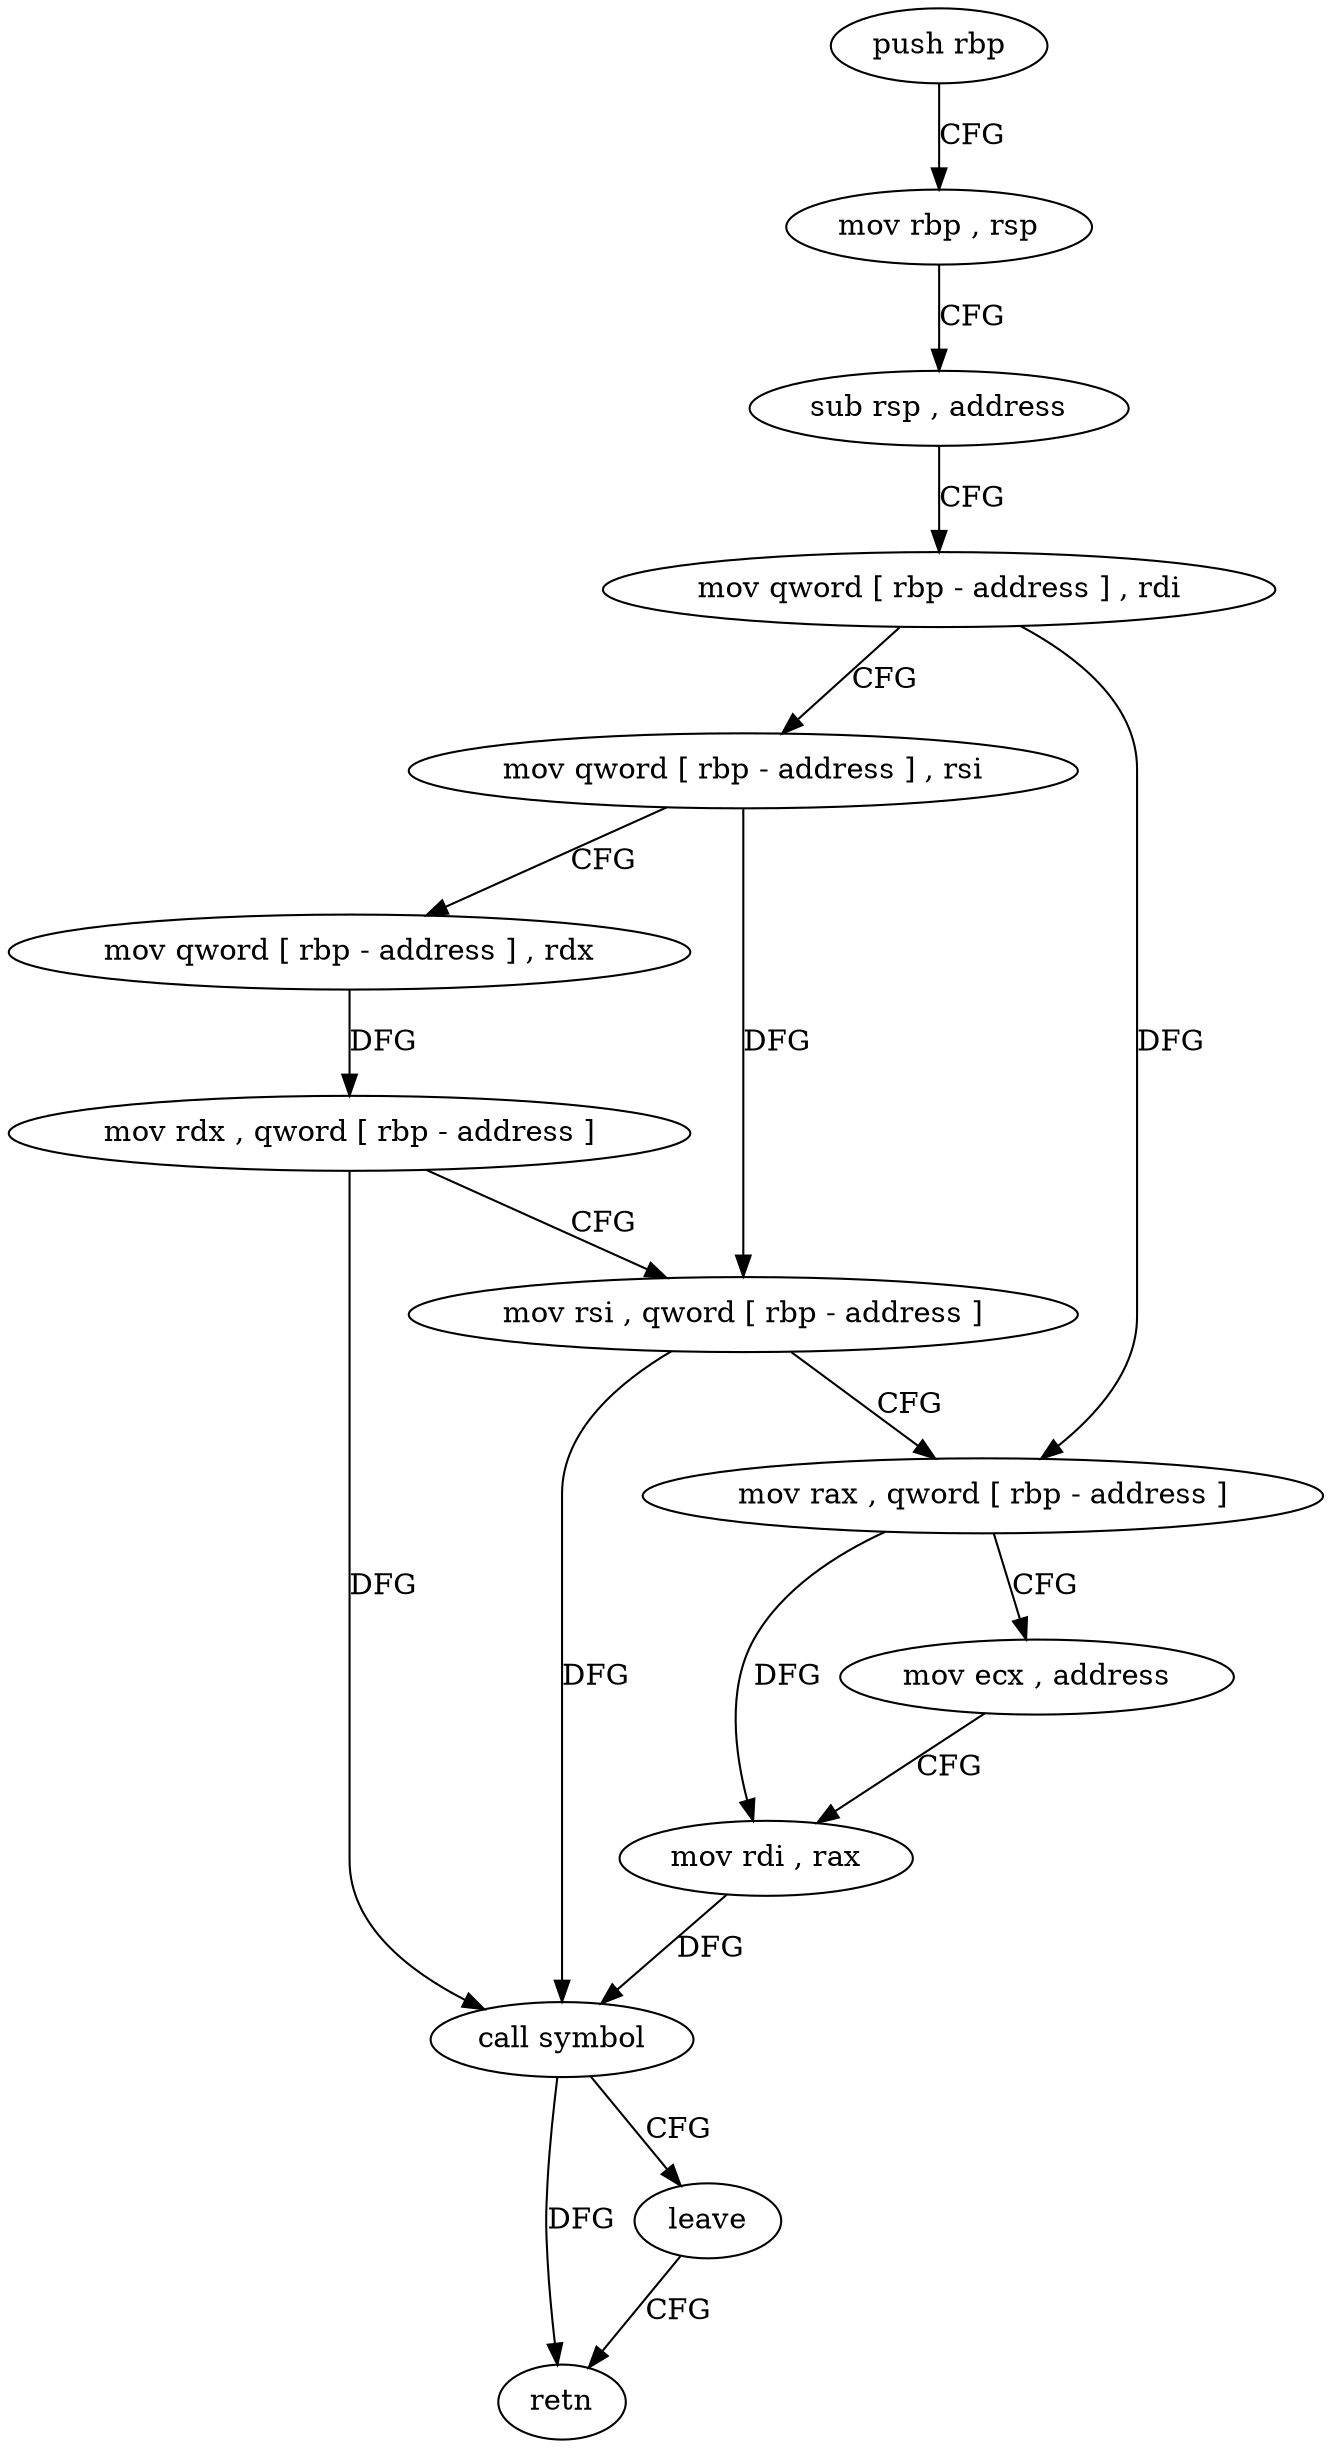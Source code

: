 digraph "func" {
"4262171" [label = "push rbp" ]
"4262172" [label = "mov rbp , rsp" ]
"4262175" [label = "sub rsp , address" ]
"4262179" [label = "mov qword [ rbp - address ] , rdi" ]
"4262183" [label = "mov qword [ rbp - address ] , rsi" ]
"4262187" [label = "mov qword [ rbp - address ] , rdx" ]
"4262191" [label = "mov rdx , qword [ rbp - address ]" ]
"4262195" [label = "mov rsi , qword [ rbp - address ]" ]
"4262199" [label = "mov rax , qword [ rbp - address ]" ]
"4262203" [label = "mov ecx , address" ]
"4262208" [label = "mov rdi , rax" ]
"4262211" [label = "call symbol" ]
"4262216" [label = "leave" ]
"4262217" [label = "retn" ]
"4262171" -> "4262172" [ label = "CFG" ]
"4262172" -> "4262175" [ label = "CFG" ]
"4262175" -> "4262179" [ label = "CFG" ]
"4262179" -> "4262183" [ label = "CFG" ]
"4262179" -> "4262199" [ label = "DFG" ]
"4262183" -> "4262187" [ label = "CFG" ]
"4262183" -> "4262195" [ label = "DFG" ]
"4262187" -> "4262191" [ label = "DFG" ]
"4262191" -> "4262195" [ label = "CFG" ]
"4262191" -> "4262211" [ label = "DFG" ]
"4262195" -> "4262199" [ label = "CFG" ]
"4262195" -> "4262211" [ label = "DFG" ]
"4262199" -> "4262203" [ label = "CFG" ]
"4262199" -> "4262208" [ label = "DFG" ]
"4262203" -> "4262208" [ label = "CFG" ]
"4262208" -> "4262211" [ label = "DFG" ]
"4262211" -> "4262216" [ label = "CFG" ]
"4262211" -> "4262217" [ label = "DFG" ]
"4262216" -> "4262217" [ label = "CFG" ]
}
